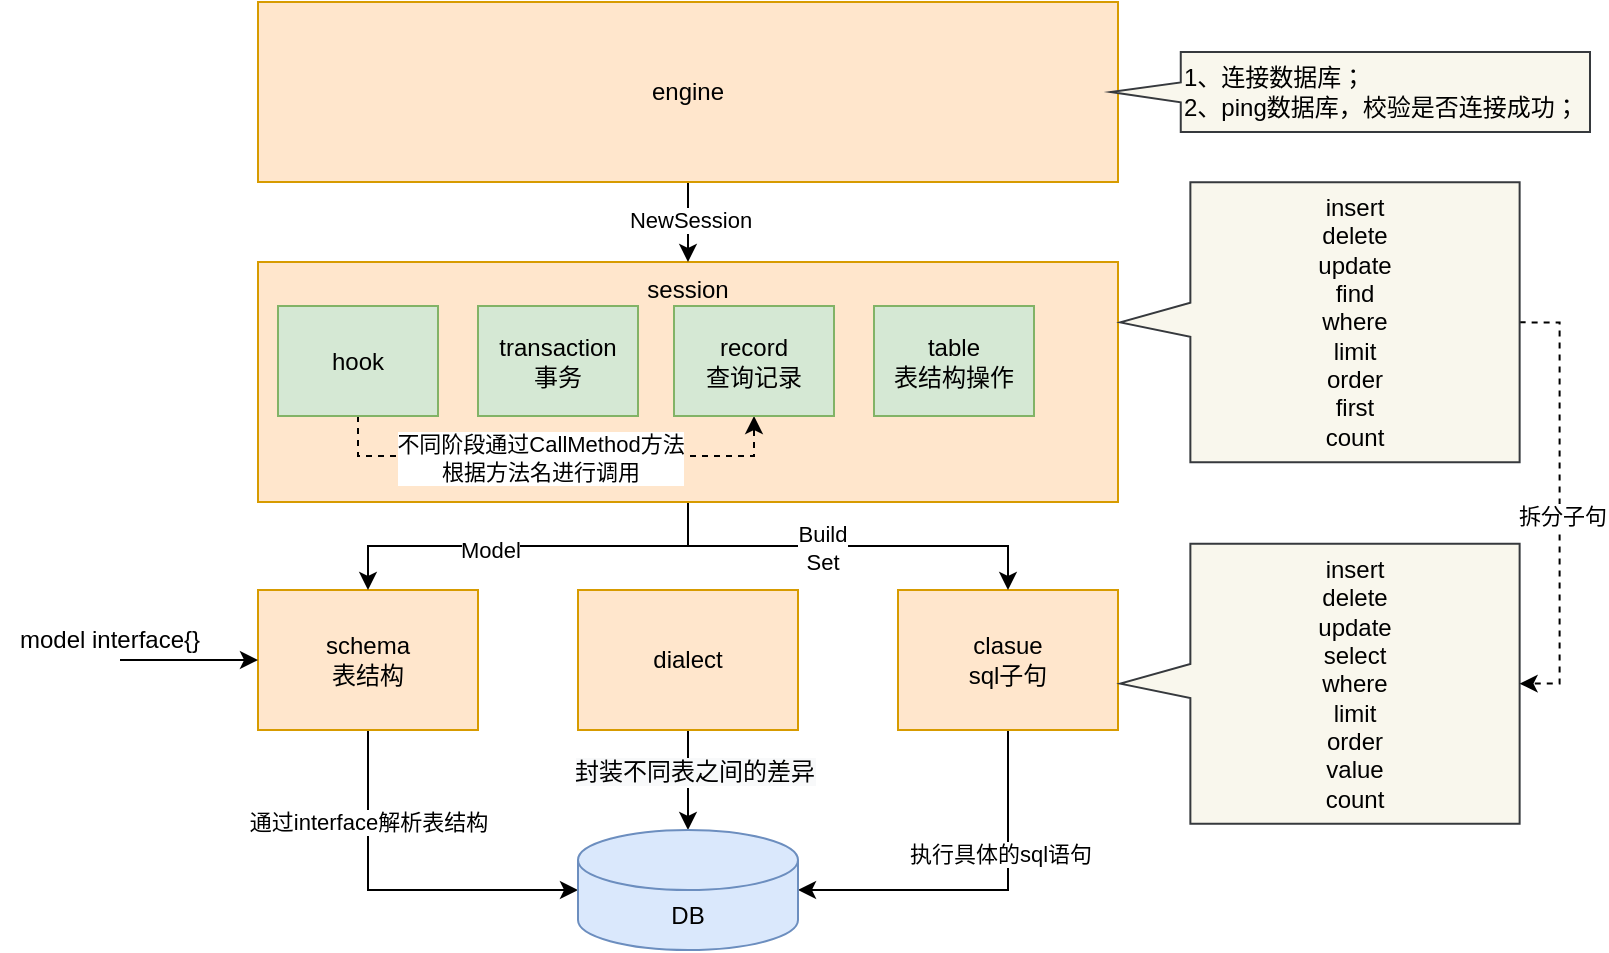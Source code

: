 <mxfile version="20.3.0" type="device"><diagram id="sCDaWzu56uBveBxuBkdw" name="第 1 页"><mxGraphModel dx="1028" dy="680" grid="1" gridSize="10" guides="1" tooltips="1" connect="1" arrows="1" fold="1" page="1" pageScale="1" pageWidth="827" pageHeight="1169" math="0" shadow="0"><root><mxCell id="0"/><mxCell id="1" parent="0"/><mxCell id="HJdyBgNqsttnDyvCQQ9K-18" style="edgeStyle=orthogonalEdgeStyle;rounded=0;orthogonalLoop=1;jettySize=auto;html=1;entryX=0;entryY=0.5;entryDx=0;entryDy=0;entryPerimeter=0;exitX=0.5;exitY=1;exitDx=0;exitDy=0;" edge="1" parent="1" source="HJdyBgNqsttnDyvCQQ9K-1" target="HJdyBgNqsttnDyvCQQ9K-4"><mxGeometry relative="1" as="geometry"/></mxCell><mxCell id="HJdyBgNqsttnDyvCQQ9K-21" value="通过interface解析表结构" style="edgeLabel;html=1;align=center;verticalAlign=middle;resizable=0;points=[];" vertex="1" connectable="0" parent="HJdyBgNqsttnDyvCQQ9K-18"><mxGeometry x="-0.508" relative="1" as="geometry"><mxPoint as="offset"/></mxGeometry></mxCell><mxCell id="HJdyBgNqsttnDyvCQQ9K-1" value="schema&lt;br&gt;表结构" style="rounded=0;whiteSpace=wrap;html=1;fillColor=#ffe6cc;strokeColor=#d79b00;" vertex="1" parent="1"><mxGeometry x="199" y="474" width="110" height="70" as="geometry"/></mxCell><mxCell id="HJdyBgNqsttnDyvCQQ9K-17" value="" style="edgeStyle=orthogonalEdgeStyle;rounded=0;orthogonalLoop=1;jettySize=auto;html=1;" edge="1" parent="1" source="HJdyBgNqsttnDyvCQQ9K-2" target="HJdyBgNqsttnDyvCQQ9K-4"><mxGeometry relative="1" as="geometry"/></mxCell><mxCell id="HJdyBgNqsttnDyvCQQ9K-19" value="&lt;span style=&quot;font-size: 12px; background-color: rgb(248, 249, 250);&quot;&gt;封装不同表之间的差异&lt;/span&gt;" style="edgeLabel;html=1;align=center;verticalAlign=middle;resizable=0;points=[];" vertex="1" connectable="0" parent="HJdyBgNqsttnDyvCQQ9K-17"><mxGeometry x="-0.18" y="3" relative="1" as="geometry"><mxPoint as="offset"/></mxGeometry></mxCell><mxCell id="HJdyBgNqsttnDyvCQQ9K-2" value="dialect" style="rounded=0;whiteSpace=wrap;html=1;fillColor=#ffe6cc;strokeColor=#d79b00;" vertex="1" parent="1"><mxGeometry x="359" y="474" width="110" height="70" as="geometry"/></mxCell><mxCell id="HJdyBgNqsttnDyvCQQ9K-16" style="edgeStyle=orthogonalEdgeStyle;rounded=0;orthogonalLoop=1;jettySize=auto;html=1;entryX=1;entryY=0.5;entryDx=0;entryDy=0;entryPerimeter=0;exitX=0.5;exitY=1;exitDx=0;exitDy=0;" edge="1" parent="1" source="HJdyBgNqsttnDyvCQQ9K-3" target="HJdyBgNqsttnDyvCQQ9K-4"><mxGeometry relative="1" as="geometry"/></mxCell><mxCell id="HJdyBgNqsttnDyvCQQ9K-20" value="执行具体的sql语句" style="edgeLabel;html=1;align=center;verticalAlign=middle;resizable=0;points=[];" vertex="1" connectable="0" parent="HJdyBgNqsttnDyvCQQ9K-16"><mxGeometry x="-0.335" y="-4" relative="1" as="geometry"><mxPoint as="offset"/></mxGeometry></mxCell><mxCell id="HJdyBgNqsttnDyvCQQ9K-3" value="clasue&lt;br&gt;sql子句" style="rounded=0;whiteSpace=wrap;html=1;fillColor=#ffe6cc;strokeColor=#d79b00;" vertex="1" parent="1"><mxGeometry x="519" y="474" width="110" height="70" as="geometry"/></mxCell><mxCell id="HJdyBgNqsttnDyvCQQ9K-4" value="DB" style="shape=cylinder3;whiteSpace=wrap;html=1;boundedLbl=1;backgroundOutline=1;size=15;fillColor=#dae8fc;strokeColor=#6c8ebf;" vertex="1" parent="1"><mxGeometry x="359" y="594" width="110" height="60" as="geometry"/></mxCell><mxCell id="HJdyBgNqsttnDyvCQQ9K-30" style="edgeStyle=orthogonalEdgeStyle;rounded=0;orthogonalLoop=1;jettySize=auto;html=1;" edge="1" parent="1" source="HJdyBgNqsttnDyvCQQ9K-5" target="HJdyBgNqsttnDyvCQQ9K-1"><mxGeometry relative="1" as="geometry"/></mxCell><mxCell id="HJdyBgNqsttnDyvCQQ9K-31" value="Model" style="edgeLabel;html=1;align=center;verticalAlign=middle;resizable=0;points=[];" vertex="1" connectable="0" parent="HJdyBgNqsttnDyvCQQ9K-30"><mxGeometry x="0.193" y="2" relative="1" as="geometry"><mxPoint as="offset"/></mxGeometry></mxCell><mxCell id="HJdyBgNqsttnDyvCQQ9K-32" style="edgeStyle=orthogonalEdgeStyle;rounded=0;orthogonalLoop=1;jettySize=auto;html=1;" edge="1" parent="1" source="HJdyBgNqsttnDyvCQQ9K-5" target="HJdyBgNqsttnDyvCQQ9K-3"><mxGeometry relative="1" as="geometry"/></mxCell><mxCell id="HJdyBgNqsttnDyvCQQ9K-33" value="Build&lt;br&gt;Set" style="edgeLabel;html=1;align=center;verticalAlign=middle;resizable=0;points=[];" vertex="1" connectable="0" parent="HJdyBgNqsttnDyvCQQ9K-32"><mxGeometry x="-0.126" y="-1" relative="1" as="geometry"><mxPoint as="offset"/></mxGeometry></mxCell><mxCell id="HJdyBgNqsttnDyvCQQ9K-5" value="session" style="rounded=0;whiteSpace=wrap;html=1;fillColor=#ffe6cc;strokeColor=#d79b00;verticalAlign=top;" vertex="1" parent="1"><mxGeometry x="199" y="310" width="430" height="120" as="geometry"/></mxCell><mxCell id="HJdyBgNqsttnDyvCQQ9K-24" style="edgeStyle=orthogonalEdgeStyle;rounded=0;orthogonalLoop=1;jettySize=auto;html=1;entryX=0.5;entryY=1;entryDx=0;entryDy=0;exitX=0.5;exitY=1;exitDx=0;exitDy=0;dashed=1;" edge="1" parent="1" source="HJdyBgNqsttnDyvCQQ9K-6" target="HJdyBgNqsttnDyvCQQ9K-9"><mxGeometry relative="1" as="geometry"/></mxCell><mxCell id="HJdyBgNqsttnDyvCQQ9K-25" value="不同阶段通过CallMethod方法&lt;br&gt;根据方法名进行调用" style="edgeLabel;html=1;align=center;verticalAlign=middle;resizable=0;points=[];labelBackgroundColor=#FFFFFF;" vertex="1" connectable="0" parent="HJdyBgNqsttnDyvCQQ9K-24"><mxGeometry x="0.008" y="-1" relative="1" as="geometry"><mxPoint x="-9" as="offset"/></mxGeometry></mxCell><mxCell id="HJdyBgNqsttnDyvCQQ9K-6" value="hook" style="rounded=0;whiteSpace=wrap;html=1;fillColor=#d5e8d4;strokeColor=#82b366;" vertex="1" parent="1"><mxGeometry x="209" y="332" width="80" height="55" as="geometry"/></mxCell><mxCell id="HJdyBgNqsttnDyvCQQ9K-7" value="transaction&lt;br&gt;事务" style="rounded=0;whiteSpace=wrap;html=1;fillColor=#d5e8d4;strokeColor=#82b366;" vertex="1" parent="1"><mxGeometry x="309" y="332" width="80" height="55" as="geometry"/></mxCell><mxCell id="HJdyBgNqsttnDyvCQQ9K-8" value="table&lt;br&gt;表结构操作" style="rounded=0;whiteSpace=wrap;html=1;fillColor=#d5e8d4;strokeColor=#82b366;" vertex="1" parent="1"><mxGeometry x="507" y="332" width="80" height="55" as="geometry"/></mxCell><mxCell id="HJdyBgNqsttnDyvCQQ9K-9" value="record&lt;br&gt;查询记录" style="rounded=0;whiteSpace=wrap;html=1;fillColor=#d5e8d4;strokeColor=#82b366;" vertex="1" parent="1"><mxGeometry x="407" y="332" width="80" height="55" as="geometry"/></mxCell><mxCell id="HJdyBgNqsttnDyvCQQ9K-28" style="edgeStyle=orthogonalEdgeStyle;rounded=0;orthogonalLoop=1;jettySize=auto;html=1;entryX=0.5;entryY=0;entryDx=0;entryDy=0;" edge="1" parent="1" source="HJdyBgNqsttnDyvCQQ9K-11" target="HJdyBgNqsttnDyvCQQ9K-5"><mxGeometry relative="1" as="geometry"/></mxCell><mxCell id="HJdyBgNqsttnDyvCQQ9K-29" value="NewSession" style="edgeLabel;html=1;align=center;verticalAlign=middle;resizable=0;points=[];" vertex="1" connectable="0" parent="HJdyBgNqsttnDyvCQQ9K-28"><mxGeometry x="-0.067" y="1" relative="1" as="geometry"><mxPoint as="offset"/></mxGeometry></mxCell><mxCell id="HJdyBgNqsttnDyvCQQ9K-11" value="engine" style="rounded=0;whiteSpace=wrap;html=1;fillColor=#ffe6cc;strokeColor=#d79b00;verticalAlign=middle;" vertex="1" parent="1"><mxGeometry x="199" y="180" width="430" height="90" as="geometry"/></mxCell><mxCell id="HJdyBgNqsttnDyvCQQ9K-12" value="insert&lt;br&gt;delete&lt;br&gt;update&lt;br&gt;select&lt;br&gt;where&lt;br&gt;limit&lt;br&gt;order&lt;br&gt;value&lt;br&gt;count" style="shape=callout;whiteSpace=wrap;html=1;perimeter=calloutPerimeter;rotation=90;base=17;size=35;position=0.43;fillColor=#f9f7ed;strokeColor=#36393d;verticalAlign=middle;align=center;horizontal=0;" vertex="1" parent="1"><mxGeometry x="660" y="421" width="140" height="199.63" as="geometry"/></mxCell><mxCell id="HJdyBgNqsttnDyvCQQ9K-14" style="edgeStyle=orthogonalEdgeStyle;rounded=0;orthogonalLoop=1;jettySize=auto;html=1;entryX=0.5;entryY=0;entryDx=0;entryDy=0;entryPerimeter=0;exitX=0.5;exitY=0;exitDx=0;exitDy=0;exitPerimeter=0;dashed=1;" edge="1" parent="1" source="HJdyBgNqsttnDyvCQQ9K-13" target="HJdyBgNqsttnDyvCQQ9K-12"><mxGeometry relative="1" as="geometry"/></mxCell><mxCell id="HJdyBgNqsttnDyvCQQ9K-15" value="拆分子句" style="edgeLabel;html=1;align=center;verticalAlign=middle;resizable=0;points=[];" vertex="1" connectable="0" parent="HJdyBgNqsttnDyvCQQ9K-14"><mxGeometry x="-0.054" y="1" relative="1" as="geometry"><mxPoint y="12" as="offset"/></mxGeometry></mxCell><mxCell id="HJdyBgNqsttnDyvCQQ9K-13" value="insert&lt;br&gt;delete&lt;br&gt;update&lt;br&gt;find&lt;br&gt;where&lt;br&gt;limit&lt;br&gt;order&lt;br&gt;first&lt;br&gt;count" style="shape=callout;whiteSpace=wrap;html=1;perimeter=calloutPerimeter;rotation=90;base=17;size=35;position=0.43;fillColor=#f9f7ed;strokeColor=#36393d;verticalAlign=middle;align=center;horizontal=0;" vertex="1" parent="1"><mxGeometry x="660" y="240.37" width="140" height="199.63" as="geometry"/></mxCell><mxCell id="HJdyBgNqsttnDyvCQQ9K-22" value="" style="endArrow=classic;html=1;rounded=0;entryX=0;entryY=0.5;entryDx=0;entryDy=0;" edge="1" parent="1" target="HJdyBgNqsttnDyvCQQ9K-1"><mxGeometry width="50" height="50" relative="1" as="geometry"><mxPoint x="130" y="509" as="sourcePoint"/><mxPoint x="90" y="494" as="targetPoint"/></mxGeometry></mxCell><mxCell id="HJdyBgNqsttnDyvCQQ9K-23" value="model interface{}" style="text;html=1;strokeColor=none;fillColor=none;align=center;verticalAlign=middle;whiteSpace=wrap;rounded=0;" vertex="1" parent="1"><mxGeometry x="70" y="484" width="110" height="30" as="geometry"/></mxCell><mxCell id="HJdyBgNqsttnDyvCQQ9K-26" value="1、连接数据库；&lt;br&gt;2、ping数据库，校验是否连接成功；" style="shape=callout;whiteSpace=wrap;html=1;perimeter=calloutPerimeter;rotation=90;base=10;size=35;position=0.38;fillColor=#f9f7ed;strokeColor=#36393d;verticalAlign=middle;align=left;horizontal=0;" vertex="1" parent="1"><mxGeometry x="725.19" y="105.18" width="40" height="239.62" as="geometry"/></mxCell></root></mxGraphModel></diagram></mxfile>